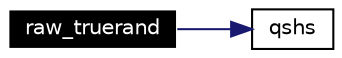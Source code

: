 digraph G
{
  edge [fontname="Helvetica",fontsize=10,labelfontname="Helvetica",labelfontsize=10];
  node [fontname="Helvetica",fontsize=10,shape=record];
  rankdir=LR;
  Node77 [label="raw_truerand",height=0.2,width=0.4,color="white", fillcolor="black", style="filled" fontcolor="white"];
  Node77 -> Node78 [color="midnightblue",fontsize=10,style="solid",fontname="Helvetica"];
  Node78 [label="qshs",height=0.2,width=0.4,color="black",URL="$shs_8h.html#a0"];
}
